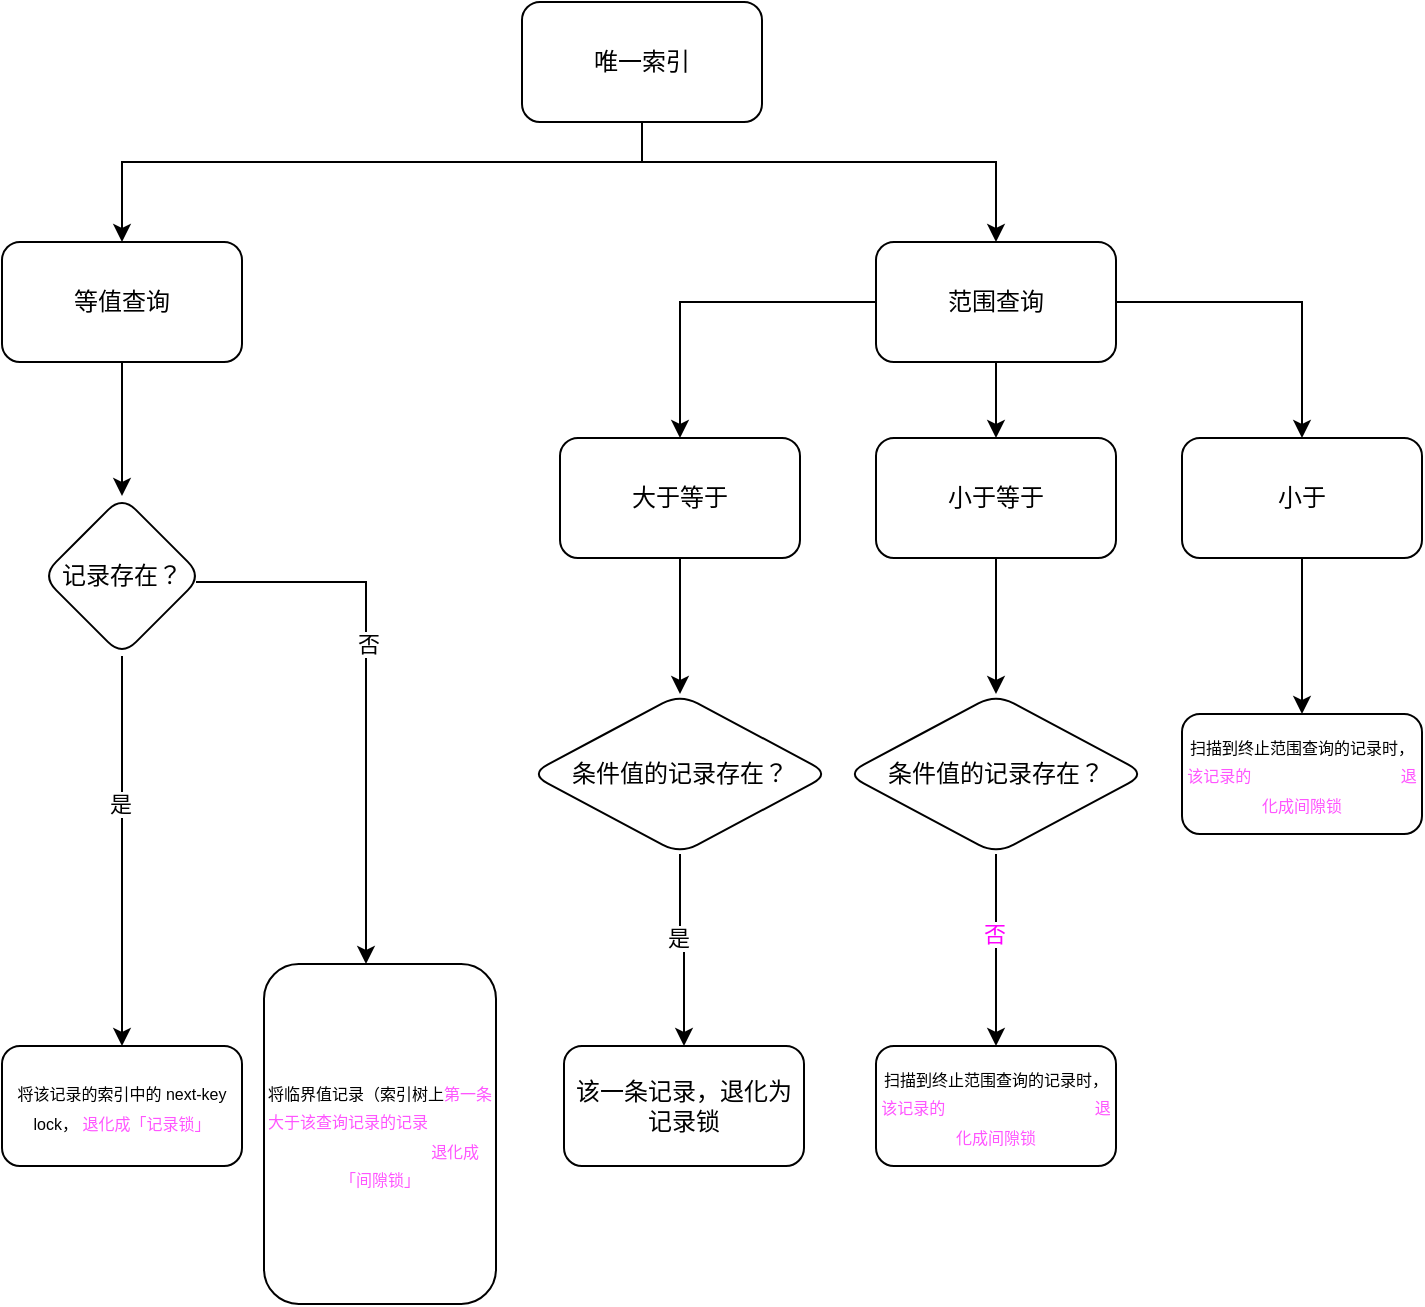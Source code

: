 <mxfile version="22.0.4" type="github">
  <diagram name="第 1 页" id="tPJ_YQ1r7z-Xj5ypfqRO">
    <mxGraphModel dx="1687" dy="967" grid="0" gridSize="10" guides="1" tooltips="1" connect="1" arrows="1" fold="1" page="1" pageScale="1" pageWidth="827" pageHeight="1169" math="0" shadow="0">
      <root>
        <mxCell id="0" />
        <mxCell id="1" parent="0" />
        <mxCell id="Ezz6B4Ye8779zwS5emGY-3" value="" style="edgeStyle=orthogonalEdgeStyle;rounded=0;orthogonalLoop=1;jettySize=auto;html=1;" edge="1" parent="1" source="Ezz6B4Ye8779zwS5emGY-1" target="Ezz6B4Ye8779zwS5emGY-2">
          <mxGeometry relative="1" as="geometry">
            <Array as="points">
              <mxPoint x="370" y="180" />
              <mxPoint x="110" y="180" />
            </Array>
          </mxGeometry>
        </mxCell>
        <mxCell id="Ezz6B4Ye8779zwS5emGY-5" value="" style="edgeStyle=orthogonalEdgeStyle;rounded=0;orthogonalLoop=1;jettySize=auto;html=1;" edge="1" parent="1" source="Ezz6B4Ye8779zwS5emGY-1" target="Ezz6B4Ye8779zwS5emGY-4">
          <mxGeometry relative="1" as="geometry">
            <Array as="points">
              <mxPoint x="370" y="180" />
              <mxPoint x="547" y="180" />
            </Array>
          </mxGeometry>
        </mxCell>
        <mxCell id="Ezz6B4Ye8779zwS5emGY-1" value="唯一索引" style="rounded=1;whiteSpace=wrap;html=1;fillColor=none;strokeColor=default;" vertex="1" parent="1">
          <mxGeometry x="310" y="100" width="120" height="60" as="geometry" />
        </mxCell>
        <mxCell id="Ezz6B4Ye8779zwS5emGY-9" value="" style="edgeStyle=orthogonalEdgeStyle;rounded=0;orthogonalLoop=1;jettySize=auto;html=1;" edge="1" parent="1" source="Ezz6B4Ye8779zwS5emGY-2" target="Ezz6B4Ye8779zwS5emGY-8">
          <mxGeometry relative="1" as="geometry" />
        </mxCell>
        <mxCell id="Ezz6B4Ye8779zwS5emGY-2" value="等值查询" style="rounded=1;whiteSpace=wrap;html=1;fillColor=none;strokeColor=default;" vertex="1" parent="1">
          <mxGeometry x="50" y="220" width="120" height="60" as="geometry" />
        </mxCell>
        <mxCell id="Ezz6B4Ye8779zwS5emGY-21" value="" style="edgeStyle=orthogonalEdgeStyle;rounded=0;orthogonalLoop=1;jettySize=auto;html=1;" edge="1" parent="1" source="Ezz6B4Ye8779zwS5emGY-4" target="Ezz6B4Ye8779zwS5emGY-20">
          <mxGeometry relative="1" as="geometry" />
        </mxCell>
        <mxCell id="Ezz6B4Ye8779zwS5emGY-28" value="" style="edgeStyle=orthogonalEdgeStyle;rounded=0;orthogonalLoop=1;jettySize=auto;html=1;" edge="1" parent="1" source="Ezz6B4Ye8779zwS5emGY-4" target="Ezz6B4Ye8779zwS5emGY-27">
          <mxGeometry relative="1" as="geometry" />
        </mxCell>
        <mxCell id="Ezz6B4Ye8779zwS5emGY-30" value="" style="edgeStyle=orthogonalEdgeStyle;rounded=0;orthogonalLoop=1;jettySize=auto;html=1;" edge="1" parent="1" source="Ezz6B4Ye8779zwS5emGY-4" target="Ezz6B4Ye8779zwS5emGY-29">
          <mxGeometry relative="1" as="geometry" />
        </mxCell>
        <mxCell id="Ezz6B4Ye8779zwS5emGY-4" value="范围查询" style="rounded=1;whiteSpace=wrap;html=1;fillColor=none;strokeColor=default;" vertex="1" parent="1">
          <mxGeometry x="487" y="220" width="120" height="60" as="geometry" />
        </mxCell>
        <mxCell id="Ezz6B4Ye8779zwS5emGY-11" value="" style="edgeStyle=orthogonalEdgeStyle;rounded=0;orthogonalLoop=1;jettySize=auto;html=1;" edge="1" parent="1" source="Ezz6B4Ye8779zwS5emGY-8" target="Ezz6B4Ye8779zwS5emGY-10">
          <mxGeometry relative="1" as="geometry" />
        </mxCell>
        <mxCell id="Ezz6B4Ye8779zwS5emGY-12" value="是" style="edgeLabel;html=1;align=center;verticalAlign=middle;resizable=0;points=[];" vertex="1" connectable="0" parent="Ezz6B4Ye8779zwS5emGY-11">
          <mxGeometry x="-0.244" y="-1" relative="1" as="geometry">
            <mxPoint as="offset" />
          </mxGeometry>
        </mxCell>
        <mxCell id="Ezz6B4Ye8779zwS5emGY-18" value="" style="edgeStyle=orthogonalEdgeStyle;rounded=0;orthogonalLoop=1;jettySize=auto;html=1;" edge="1" parent="1" source="Ezz6B4Ye8779zwS5emGY-8" target="Ezz6B4Ye8779zwS5emGY-17">
          <mxGeometry relative="1" as="geometry">
            <Array as="points">
              <mxPoint x="232" y="390" />
            </Array>
          </mxGeometry>
        </mxCell>
        <mxCell id="Ezz6B4Ye8779zwS5emGY-19" value="否" style="edgeLabel;html=1;align=center;verticalAlign=middle;resizable=0;points=[];" vertex="1" connectable="0" parent="Ezz6B4Ye8779zwS5emGY-18">
          <mxGeometry x="-0.164" y="1" relative="1" as="geometry">
            <mxPoint as="offset" />
          </mxGeometry>
        </mxCell>
        <mxCell id="Ezz6B4Ye8779zwS5emGY-8" value="记录存在？" style="rhombus;whiteSpace=wrap;html=1;fillColor=none;rounded=1;" vertex="1" parent="1">
          <mxGeometry x="70" y="347" width="80" height="80" as="geometry" />
        </mxCell>
        <mxCell id="Ezz6B4Ye8779zwS5emGY-10" value="&lt;font style=&quot;font-size: 8px;&quot;&gt;将该记录的索引中的 next-key lock，&amp;nbsp;&lt;span data-darkreader-inline-color=&quot;&quot; style=&quot;max-width: 100%; font-family: Arial; text-align: left; color: rgb(255, 85, 255); --darkreader-inline-color: #e694bf;&quot;&gt;退化成「记录锁」&lt;/span&gt;&lt;/font&gt;" style="whiteSpace=wrap;html=1;fillColor=none;rounded=1;" vertex="1" parent="1">
          <mxGeometry x="50" y="622" width="120" height="60" as="geometry" />
        </mxCell>
        <mxCell id="Ezz6B4Ye8779zwS5emGY-17" value="&lt;font style=&quot;font-size: 8px;&quot;&gt;将临界值记录（索引树上&lt;span data-darkreader-inline-color=&quot;&quot; style=&quot;max-width: 100%; font-family: Arial; text-align: left; color: rgb(255, 85, 255); --darkreader-inline-color: #e694bf;&quot;&gt;第一条大于该查询记录的记录&lt;/span&gt;&lt;span data-darkreader-inline-color=&quot;&quot; style=&quot;color: rgb(255, 255, 255); font-family: Arial; text-align: left; --darkreader-inline-color: #ffffdc;&quot;&gt;）的索引中的 next-key lock ，&lt;/span&gt;&lt;span data-darkreader-inline-color=&quot;&quot; style=&quot;max-width: 100%; font-family: Arial; text-align: left; color: rgb(255, 85, 255); --darkreader-inline-color: #e694bf;&quot;&gt;退化成「间隙锁」&lt;/span&gt;&lt;/font&gt;" style="whiteSpace=wrap;html=1;fillColor=none;rounded=1;" vertex="1" parent="1">
          <mxGeometry x="181" y="581" width="116" height="170" as="geometry" />
        </mxCell>
        <mxCell id="Ezz6B4Ye8779zwS5emGY-23" value="" style="edgeStyle=orthogonalEdgeStyle;rounded=0;orthogonalLoop=1;jettySize=auto;html=1;" edge="1" parent="1" source="Ezz6B4Ye8779zwS5emGY-20" target="Ezz6B4Ye8779zwS5emGY-22">
          <mxGeometry relative="1" as="geometry" />
        </mxCell>
        <mxCell id="Ezz6B4Ye8779zwS5emGY-20" value="大于等于" style="rounded=1;whiteSpace=wrap;html=1;fillColor=none;strokeColor=default;" vertex="1" parent="1">
          <mxGeometry x="329" y="318" width="120" height="60" as="geometry" />
        </mxCell>
        <mxCell id="Ezz6B4Ye8779zwS5emGY-25" value="" style="edgeStyle=orthogonalEdgeStyle;rounded=0;orthogonalLoop=1;jettySize=auto;html=1;" edge="1" parent="1" source="Ezz6B4Ye8779zwS5emGY-22" target="Ezz6B4Ye8779zwS5emGY-24">
          <mxGeometry relative="1" as="geometry" />
        </mxCell>
        <mxCell id="Ezz6B4Ye8779zwS5emGY-26" value="是" style="edgeLabel;html=1;align=center;verticalAlign=middle;resizable=0;points=[];" vertex="1" connectable="0" parent="Ezz6B4Ye8779zwS5emGY-25">
          <mxGeometry x="-0.156" y="-1" relative="1" as="geometry">
            <mxPoint as="offset" />
          </mxGeometry>
        </mxCell>
        <mxCell id="Ezz6B4Ye8779zwS5emGY-22" value="条件值的记录存在？" style="rhombus;whiteSpace=wrap;html=1;fillColor=none;rounded=1;" vertex="1" parent="1">
          <mxGeometry x="314" y="446" width="150" height="80" as="geometry" />
        </mxCell>
        <mxCell id="Ezz6B4Ye8779zwS5emGY-24" value="该一条记录，退化为记录锁" style="whiteSpace=wrap;html=1;fillColor=none;rounded=1;" vertex="1" parent="1">
          <mxGeometry x="331" y="622" width="120" height="60" as="geometry" />
        </mxCell>
        <mxCell id="Ezz6B4Ye8779zwS5emGY-33" value="" style="edgeStyle=orthogonalEdgeStyle;rounded=0;orthogonalLoop=1;jettySize=auto;html=1;" edge="1" parent="1" source="Ezz6B4Ye8779zwS5emGY-27" target="Ezz6B4Ye8779zwS5emGY-31">
          <mxGeometry relative="1" as="geometry" />
        </mxCell>
        <mxCell id="Ezz6B4Ye8779zwS5emGY-27" value="小于等于" style="rounded=1;whiteSpace=wrap;html=1;fillColor=none;strokeColor=default;" vertex="1" parent="1">
          <mxGeometry x="487" y="318" width="120" height="60" as="geometry" />
        </mxCell>
        <mxCell id="Ezz6B4Ye8779zwS5emGY-46" value="" style="edgeStyle=orthogonalEdgeStyle;rounded=0;orthogonalLoop=1;jettySize=auto;html=1;" edge="1" parent="1" source="Ezz6B4Ye8779zwS5emGY-29" target="Ezz6B4Ye8779zwS5emGY-43">
          <mxGeometry relative="1" as="geometry" />
        </mxCell>
        <mxCell id="Ezz6B4Ye8779zwS5emGY-29" value="小于" style="rounded=1;whiteSpace=wrap;html=1;fillColor=none;strokeColor=default;" vertex="1" parent="1">
          <mxGeometry x="640" y="318" width="120" height="60" as="geometry" />
        </mxCell>
        <mxCell id="Ezz6B4Ye8779zwS5emGY-36" value="" style="edgeStyle=orthogonalEdgeStyle;rounded=0;orthogonalLoop=1;jettySize=auto;html=1;" edge="1" parent="1" source="Ezz6B4Ye8779zwS5emGY-31" target="Ezz6B4Ye8779zwS5emGY-35">
          <mxGeometry relative="1" as="geometry" />
        </mxCell>
        <mxCell id="Ezz6B4Ye8779zwS5emGY-37" value="&lt;font color=&quot;#ff00ff&quot; style=&quot;--darkreader-inline-color: #cb64ac;&quot; data-darkreader-inline-color=&quot;&quot;&gt;否&lt;/font&gt;" style="edgeLabel;html=1;align=center;verticalAlign=middle;resizable=0;points=[];" vertex="1" connectable="0" parent="Ezz6B4Ye8779zwS5emGY-36">
          <mxGeometry x="-0.178" y="-1" relative="1" as="geometry">
            <mxPoint as="offset" />
          </mxGeometry>
        </mxCell>
        <mxCell id="Ezz6B4Ye8779zwS5emGY-31" value="条件值的记录存在？" style="rhombus;whiteSpace=wrap;html=1;fillColor=none;rounded=1;" vertex="1" parent="1">
          <mxGeometry x="472" y="446" width="150" height="80" as="geometry" />
        </mxCell>
        <mxCell id="Ezz6B4Ye8779zwS5emGY-35" value="&lt;font style=&quot;font-size: 8px;&quot;&gt;扫描到终止范围查询的记录时，&lt;span data-darkreader-inline-color=&quot;&quot; style=&quot;max-width: 100%; font-family: Arial; text-align: left; color: rgb(255, 85, 255); --darkreader-inline-color: #e694bf;&quot;&gt;该记录的&lt;/span&gt;&lt;span data-darkreader-inline-color=&quot;&quot; style=&quot;color: rgb(255, 255, 255); font-family: Arial; text-align: left; --darkreader-inline-color: #ffffdc;&quot;&gt;索引的 next-key 锁会&lt;/span&gt;&lt;span data-darkreader-inline-color=&quot;&quot; style=&quot;max-width: 100%; font-family: Arial; text-align: left; color: rgb(255, 85, 255); --darkreader-inline-color: #e694bf;&quot;&gt;退化成间隙锁&lt;/span&gt;&lt;/font&gt;" style="whiteSpace=wrap;html=1;fillColor=none;rounded=1;" vertex="1" parent="1">
          <mxGeometry x="487" y="622" width="120" height="60" as="geometry" />
        </mxCell>
        <mxCell id="Ezz6B4Ye8779zwS5emGY-43" value="&lt;font style=&quot;font-size: 8px;&quot;&gt;扫描到终止范围查询的记录时，&lt;span data-darkreader-inline-color=&quot;&quot; style=&quot;max-width: 100%; font-family: Arial; text-align: left; color: rgb(255, 85, 255); --darkreader-inline-color: #e694bf;&quot;&gt;该记录的&lt;/span&gt;&lt;span data-darkreader-inline-color=&quot;&quot; style=&quot;color: rgb(255, 255, 255); font-family: Arial; text-align: left; --darkreader-inline-color: #ffffdc;&quot;&gt;索引的 next-key 锁会&lt;/span&gt;&lt;span data-darkreader-inline-color=&quot;&quot; style=&quot;max-width: 100%; font-family: Arial; text-align: left; color: rgb(255, 85, 255); --darkreader-inline-color: #e694bf;&quot;&gt;退化成间隙锁&lt;/span&gt;&lt;/font&gt;" style="whiteSpace=wrap;html=1;fillColor=none;rounded=1;" vertex="1" parent="1">
          <mxGeometry x="640" y="456" width="120" height="60" as="geometry" />
        </mxCell>
      </root>
    </mxGraphModel>
  </diagram>
</mxfile>
